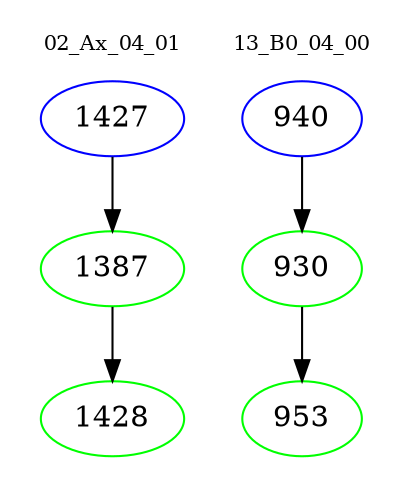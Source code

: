 digraph{
subgraph cluster_0 {
color = white
label = "02_Ax_04_01";
fontsize=10;
T0_1427 [label="1427", color="blue"]
T0_1427 -> T0_1387 [color="black"]
T0_1387 [label="1387", color="green"]
T0_1387 -> T0_1428 [color="black"]
T0_1428 [label="1428", color="green"]
}
subgraph cluster_1 {
color = white
label = "13_B0_04_00";
fontsize=10;
T1_940 [label="940", color="blue"]
T1_940 -> T1_930 [color="black"]
T1_930 [label="930", color="green"]
T1_930 -> T1_953 [color="black"]
T1_953 [label="953", color="green"]
}
}
